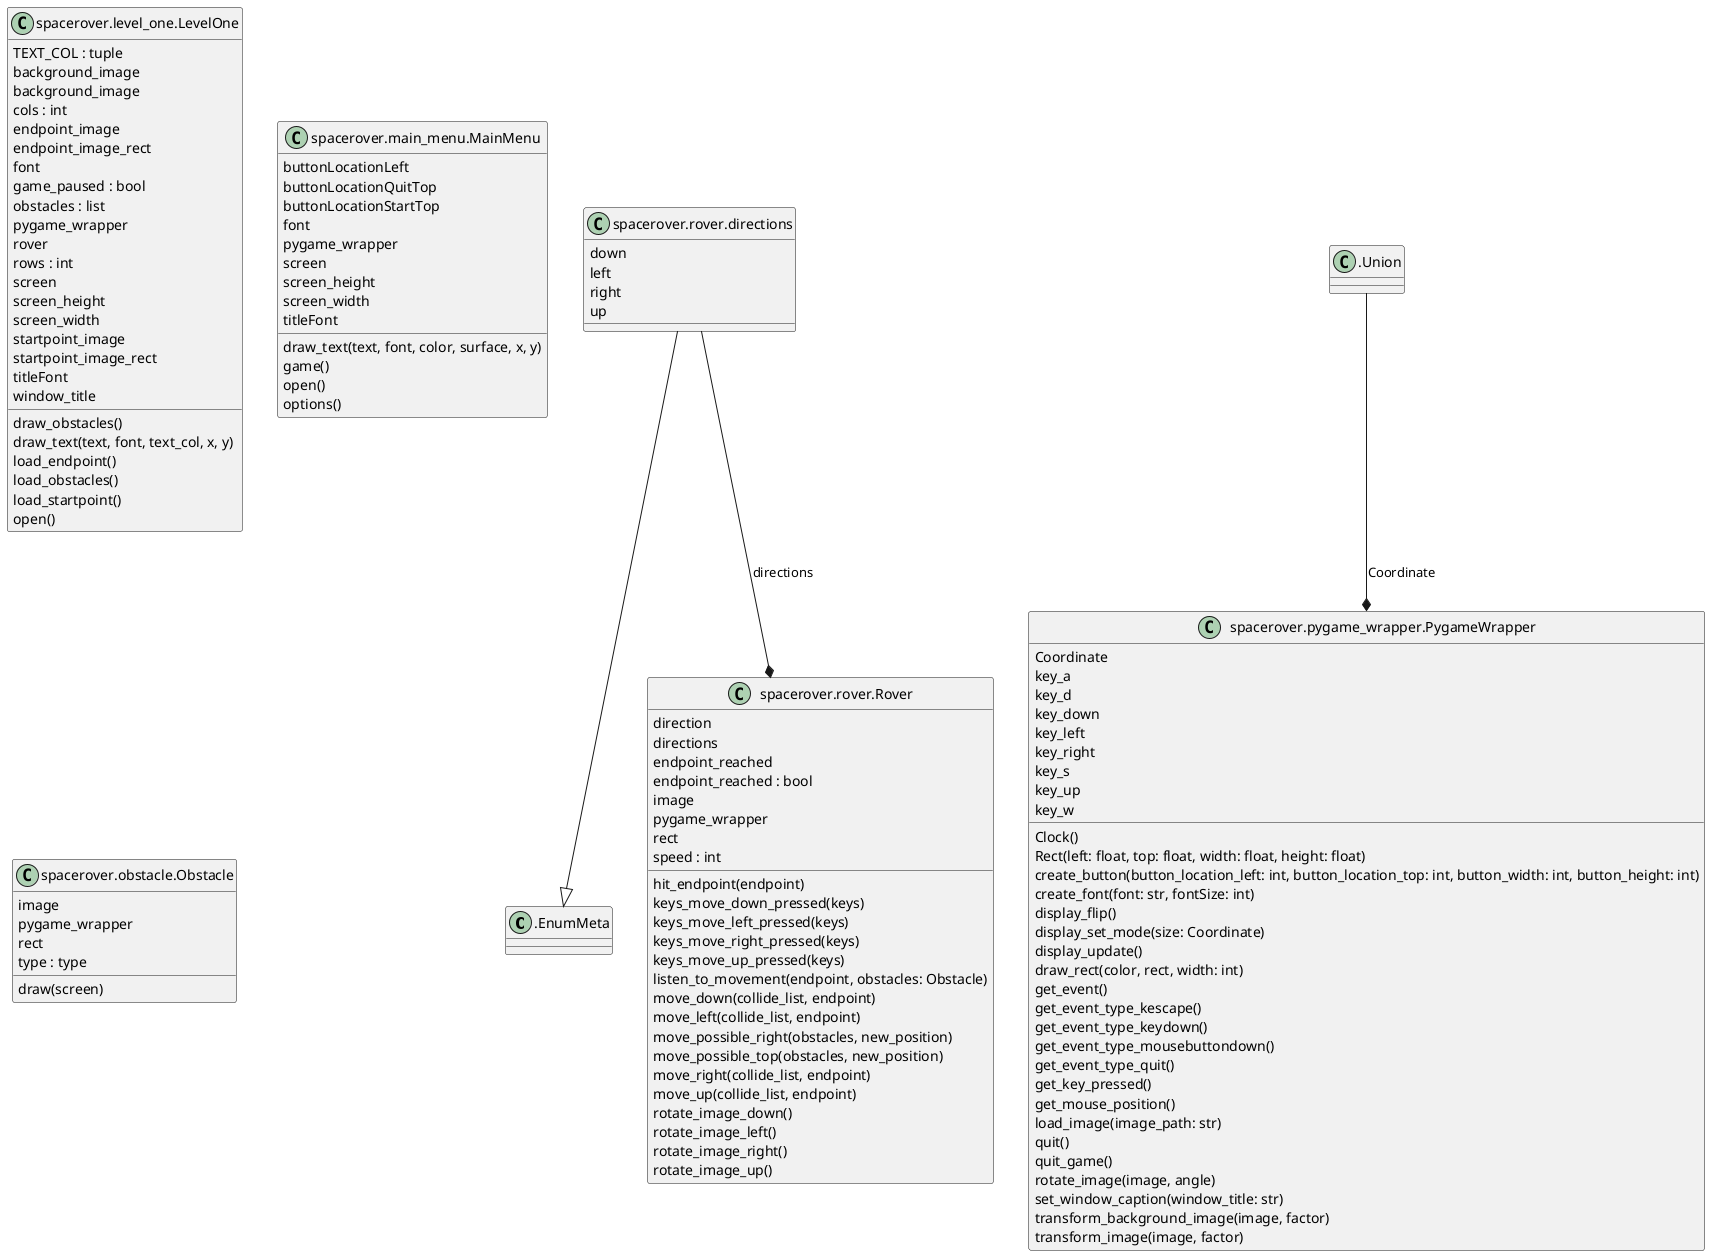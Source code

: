 @startuml classes
set namespaceSeparator none
class ".EnumMeta" as .EnumMeta {
}
class ".Union" as .Union {
}
class "spacerover.level_one.LevelOne" as spacerover.level_one.LevelOne {
  TEXT_COL : tuple
  background_image
  background_image
  cols : int
  endpoint_image
  endpoint_image_rect
  font
  game_paused : bool
  obstacles : list
  pygame_wrapper
  rover
  rows : int
  screen
  screen_height
  screen_width
  startpoint_image
  startpoint_image_rect
  titleFont
  window_title
  draw_obstacles()
  draw_text(text, font, text_col, x, y)
  load_endpoint()
  load_obstacles()
  load_startpoint()
  open()
}
class "spacerover.main_menu.MainMenu" as spacerover.main_menu.MainMenu {
  buttonLocationLeft
  buttonLocationQuitTop
  buttonLocationStartTop
  font
  pygame_wrapper
  screen
  screen_height
  screen_width
  titleFont
  draw_text(text, font, color, surface, x, y)
  game()
  open()
  options()
}
class "spacerover.obstacle.Obstacle" as spacerover.obstacle.Obstacle {
  image
  pygame_wrapper
  rect
  type : type
  draw(screen)
}
class "spacerover.pygame_wrapper.PygameWrapper" as spacerover.pygame_wrapper.PygameWrapper {
  Coordinate
  key_a
  key_d
  key_down
  key_left
  key_right
  key_s
  key_up
  key_w
  Clock()
  Rect(left: float, top: float, width: float, height: float)
  create_button(button_location_left: int, button_location_top: int, button_width: int, button_height: int)
  create_font(font: str, fontSize: int)
  display_flip()
  display_set_mode(size: Coordinate)
  display_update()
  draw_rect(color, rect, width: int)
  get_event()
  get_event_type_kescape()
  get_event_type_keydown()
  get_event_type_mousebuttondown()
  get_event_type_quit()
  get_key_pressed()
  get_mouse_position()
  load_image(image_path: str)
  quit()
  quit_game()
  rotate_image(image, angle)
  set_window_caption(window_title: str)
  transform_background_image(image, factor)
  transform_image(image, factor)
}
class "spacerover.rover.Rover" as spacerover.rover.Rover {
  direction
  directions
  endpoint_reached
  endpoint_reached : bool
  image
  pygame_wrapper
  rect
  speed : int
  hit_endpoint(endpoint)
  keys_move_down_pressed(keys)
  keys_move_left_pressed(keys)
  keys_move_right_pressed(keys)
  keys_move_up_pressed(keys)
  listen_to_movement(endpoint, obstacles: Obstacle)
  move_down(collide_list, endpoint)
  move_left(collide_list, endpoint)
  move_possible_right(obstacles, new_position)
  move_possible_top(obstacles, new_position)
  move_right(collide_list, endpoint)
  move_up(collide_list, endpoint)
  rotate_image_down()
  rotate_image_left()
  rotate_image_right()
  rotate_image_up()
}
class "spacerover.rover.directions" as spacerover.rover.Rover.directions {
  down
  left
  right
  up
}
spacerover.rover.Rover.directions --|> .EnumMeta
.Union --* spacerover.pygame_wrapper.PygameWrapper : Coordinate
spacerover.rover.Rover.directions --* spacerover.rover.Rover : directions
@enduml
